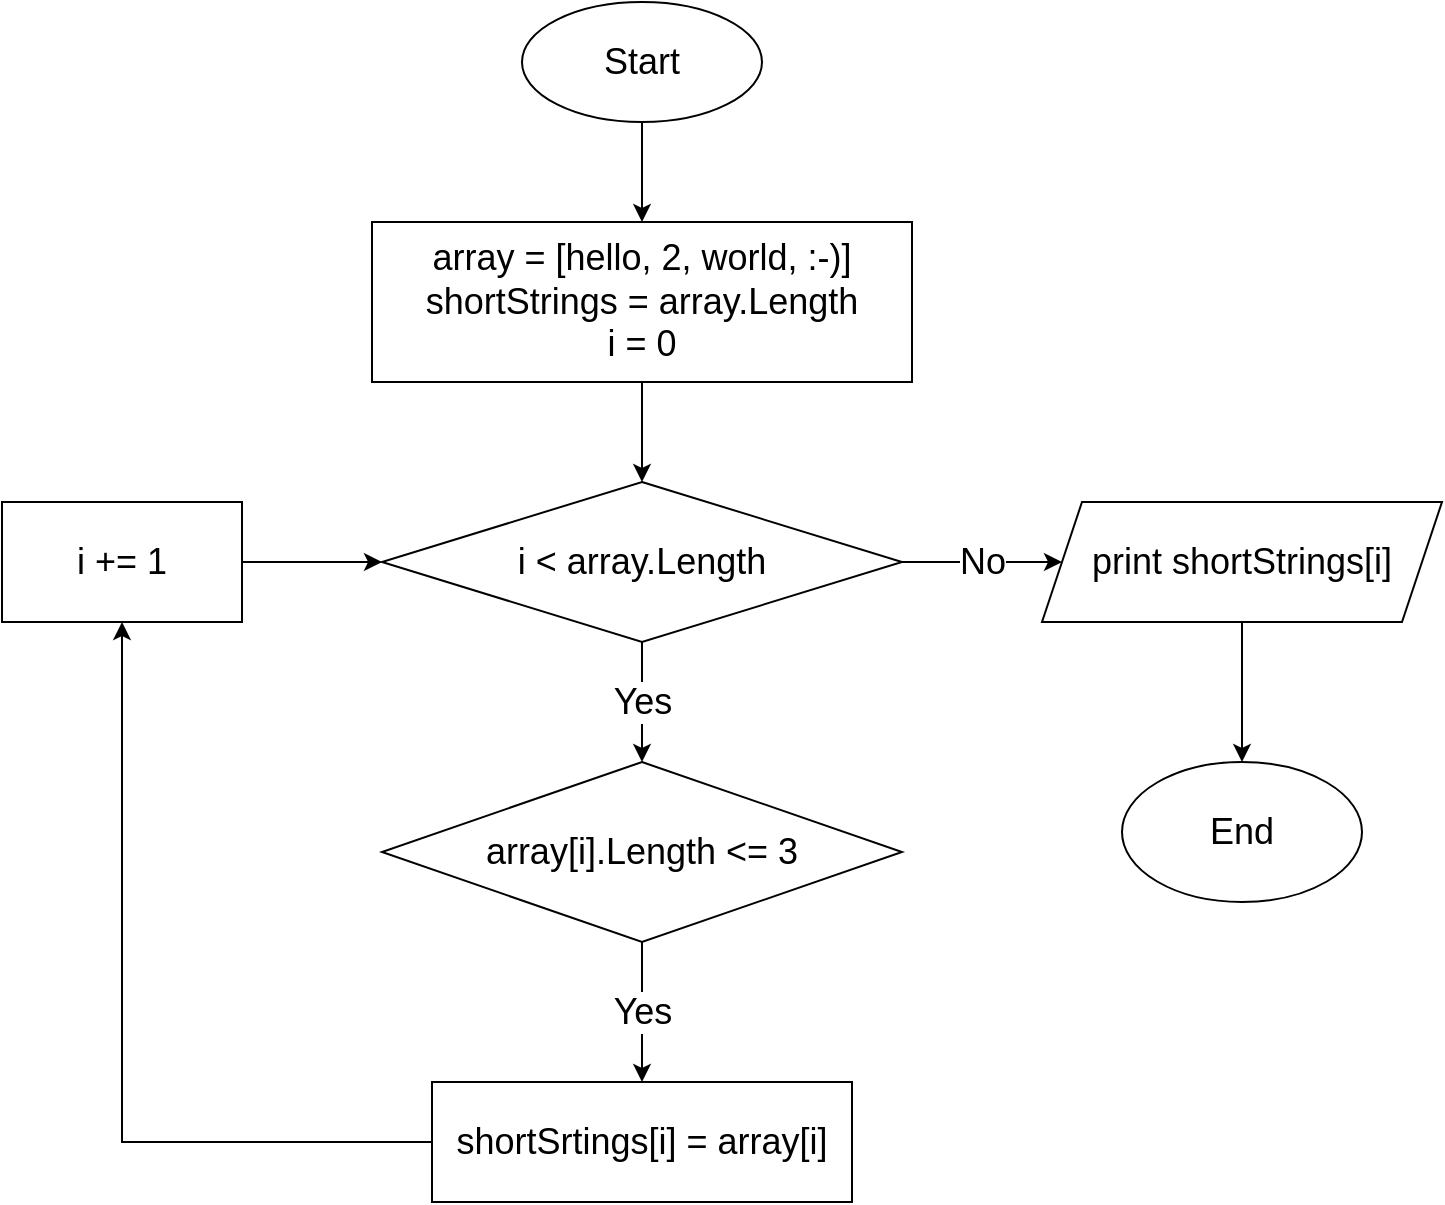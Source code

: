 <mxfile version="21.1.2" type="device">
  <diagram name="Страница 1" id="oJNJEGorqCArEJLEWWgS">
    <mxGraphModel dx="1050" dy="629" grid="1" gridSize="10" guides="1" tooltips="1" connect="1" arrows="1" fold="1" page="1" pageScale="1" pageWidth="827" pageHeight="1169" math="0" shadow="0">
      <root>
        <mxCell id="0" />
        <mxCell id="1" parent="0" />
        <mxCell id="-yGcGs1fZwmM3xtbKyeu-3" value="" style="edgeStyle=orthogonalEdgeStyle;rounded=0;orthogonalLoop=1;jettySize=auto;html=1;" edge="1" parent="1" source="-yGcGs1fZwmM3xtbKyeu-1" target="-yGcGs1fZwmM3xtbKyeu-2">
          <mxGeometry relative="1" as="geometry" />
        </mxCell>
        <mxCell id="-yGcGs1fZwmM3xtbKyeu-1" value="&lt;font style=&quot;font-size: 18px;&quot;&gt;Start&lt;/font&gt;" style="ellipse;whiteSpace=wrap;html=1;" vertex="1" parent="1">
          <mxGeometry x="320" width="120" height="60" as="geometry" />
        </mxCell>
        <mxCell id="-yGcGs1fZwmM3xtbKyeu-5" value="" style="edgeStyle=orthogonalEdgeStyle;rounded=0;orthogonalLoop=1;jettySize=auto;html=1;" edge="1" parent="1" source="-yGcGs1fZwmM3xtbKyeu-2" target="-yGcGs1fZwmM3xtbKyeu-4">
          <mxGeometry relative="1" as="geometry" />
        </mxCell>
        <mxCell id="-yGcGs1fZwmM3xtbKyeu-2" value="&lt;font style=&quot;font-size: 18px;&quot;&gt;array = [hello, 2, world, :-)]&lt;br&gt;shortStrings = array.Length&lt;br&gt;i = 0&lt;br&gt;&lt;/font&gt;" style="rounded=0;whiteSpace=wrap;html=1;" vertex="1" parent="1">
          <mxGeometry x="245" y="110" width="270" height="80" as="geometry" />
        </mxCell>
        <mxCell id="-yGcGs1fZwmM3xtbKyeu-7" value="Yes" style="edgeStyle=orthogonalEdgeStyle;rounded=0;orthogonalLoop=1;jettySize=auto;html=1;fontSize=18;" edge="1" parent="1" source="-yGcGs1fZwmM3xtbKyeu-4" target="-yGcGs1fZwmM3xtbKyeu-6">
          <mxGeometry relative="1" as="geometry" />
        </mxCell>
        <mxCell id="-yGcGs1fZwmM3xtbKyeu-15" value="No" style="edgeStyle=orthogonalEdgeStyle;rounded=0;orthogonalLoop=1;jettySize=auto;html=1;fontSize=18;" edge="1" parent="1" source="-yGcGs1fZwmM3xtbKyeu-4" target="-yGcGs1fZwmM3xtbKyeu-14">
          <mxGeometry relative="1" as="geometry" />
        </mxCell>
        <mxCell id="-yGcGs1fZwmM3xtbKyeu-4" value="&lt;font style=&quot;font-size: 18px;&quot;&gt;i &amp;lt; array.Length&lt;br&gt;&lt;/font&gt;" style="rhombus;whiteSpace=wrap;html=1;" vertex="1" parent="1">
          <mxGeometry x="250" y="240" width="260" height="80" as="geometry" />
        </mxCell>
        <mxCell id="-yGcGs1fZwmM3xtbKyeu-10" value="Yes" style="edgeStyle=orthogonalEdgeStyle;rounded=0;orthogonalLoop=1;jettySize=auto;html=1;fontSize=18;" edge="1" parent="1" source="-yGcGs1fZwmM3xtbKyeu-6" target="-yGcGs1fZwmM3xtbKyeu-9">
          <mxGeometry relative="1" as="geometry" />
        </mxCell>
        <mxCell id="-yGcGs1fZwmM3xtbKyeu-6" value="&lt;font style=&quot;font-size: 18px;&quot;&gt;array[i].Length &amp;lt;= 3&lt;/font&gt;" style="rhombus;whiteSpace=wrap;html=1;" vertex="1" parent="1">
          <mxGeometry x="250" y="380" width="260" height="90" as="geometry" />
        </mxCell>
        <mxCell id="-yGcGs1fZwmM3xtbKyeu-12" value="" style="edgeStyle=orthogonalEdgeStyle;rounded=0;orthogonalLoop=1;jettySize=auto;html=1;" edge="1" parent="1" source="-yGcGs1fZwmM3xtbKyeu-9" target="-yGcGs1fZwmM3xtbKyeu-11">
          <mxGeometry relative="1" as="geometry" />
        </mxCell>
        <mxCell id="-yGcGs1fZwmM3xtbKyeu-9" value="&lt;font style=&quot;font-size: 18px;&quot;&gt;shortSrtings[i] = array[i]&lt;/font&gt;" style="rounded=0;whiteSpace=wrap;html=1;" vertex="1" parent="1">
          <mxGeometry x="275" y="540" width="210" height="60" as="geometry" />
        </mxCell>
        <mxCell id="-yGcGs1fZwmM3xtbKyeu-13" value="" style="edgeStyle=orthogonalEdgeStyle;rounded=0;orthogonalLoop=1;jettySize=auto;html=1;" edge="1" parent="1" source="-yGcGs1fZwmM3xtbKyeu-11" target="-yGcGs1fZwmM3xtbKyeu-4">
          <mxGeometry relative="1" as="geometry" />
        </mxCell>
        <mxCell id="-yGcGs1fZwmM3xtbKyeu-11" value="&lt;font style=&quot;font-size: 18px;&quot;&gt;i += 1&lt;/font&gt;" style="rounded=0;whiteSpace=wrap;html=1;" vertex="1" parent="1">
          <mxGeometry x="60" y="250" width="120" height="60" as="geometry" />
        </mxCell>
        <mxCell id="-yGcGs1fZwmM3xtbKyeu-17" value="" style="edgeStyle=orthogonalEdgeStyle;rounded=0;orthogonalLoop=1;jettySize=auto;html=1;" edge="1" parent="1" source="-yGcGs1fZwmM3xtbKyeu-14" target="-yGcGs1fZwmM3xtbKyeu-16">
          <mxGeometry relative="1" as="geometry" />
        </mxCell>
        <mxCell id="-yGcGs1fZwmM3xtbKyeu-14" value="&lt;font style=&quot;font-size: 18px;&quot;&gt;print shortStrings[i]&lt;/font&gt;" style="shape=parallelogram;perimeter=parallelogramPerimeter;whiteSpace=wrap;html=1;fixedSize=1;" vertex="1" parent="1">
          <mxGeometry x="580" y="250" width="200" height="60" as="geometry" />
        </mxCell>
        <mxCell id="-yGcGs1fZwmM3xtbKyeu-16" value="&lt;font style=&quot;font-size: 18px;&quot;&gt;End&lt;/font&gt;" style="ellipse;whiteSpace=wrap;html=1;" vertex="1" parent="1">
          <mxGeometry x="620" y="380" width="120" height="70" as="geometry" />
        </mxCell>
      </root>
    </mxGraphModel>
  </diagram>
</mxfile>
